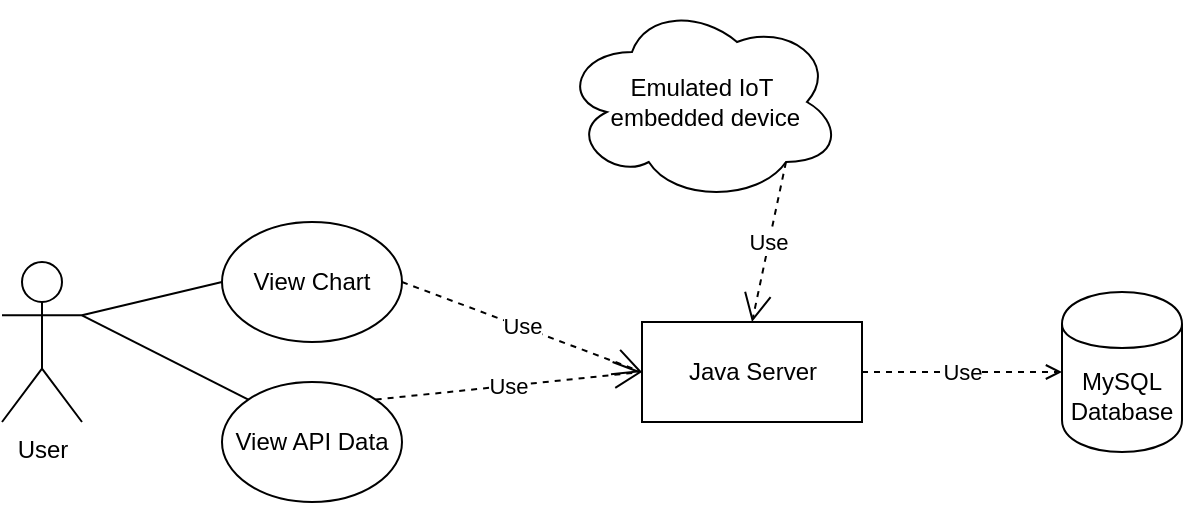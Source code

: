 <mxfile version="14.1.8" type="device"><diagram id="h9d1K8KZQ2oZ66GWg9EP" name="Page-1"><mxGraphModel dx="912" dy="1623" grid="1" gridSize="10" guides="1" tooltips="1" connect="1" arrows="1" fold="1" page="1" pageScale="1" pageWidth="850" pageHeight="1100" math="0" shadow="0"><root><mxCell id="0"/><mxCell id="1" parent="0"/><mxCell id="l8HC6dEXw81fWUawIjFK-1" value="User" style="shape=umlActor;verticalLabelPosition=bottom;labelBackgroundColor=#ffffff;verticalAlign=top;html=1;outlineConnect=0;" parent="1" vertex="1"><mxGeometry x="110" y="120" width="40" height="80" as="geometry"/></mxCell><mxCell id="l8HC6dEXw81fWUawIjFK-2" value="View Chart" style="ellipse;whiteSpace=wrap;html=1;" parent="1" vertex="1"><mxGeometry x="220" y="100" width="90" height="60" as="geometry"/></mxCell><mxCell id="l8HC6dEXw81fWUawIjFK-3" value="View API Data" style="ellipse;whiteSpace=wrap;html=1;" parent="1" vertex="1"><mxGeometry x="220" y="180" width="90" height="60" as="geometry"/></mxCell><mxCell id="l8HC6dEXw81fWUawIjFK-4" value="" style="endArrow=none;html=1;entryX=1;entryY=0.333;entryDx=0;entryDy=0;entryPerimeter=0;exitX=0;exitY=0.5;exitDx=0;exitDy=0;" parent="1" source="l8HC6dEXw81fWUawIjFK-2" target="l8HC6dEXw81fWUawIjFK-1" edge="1"><mxGeometry width="50" height="50" relative="1" as="geometry"><mxPoint x="110" y="310" as="sourcePoint"/><mxPoint x="160" y="260" as="targetPoint"/></mxGeometry></mxCell><mxCell id="l8HC6dEXw81fWUawIjFK-5" value="" style="endArrow=none;html=1;exitX=0;exitY=0;exitDx=0;exitDy=0;entryX=1;entryY=0.333;entryDx=0;entryDy=0;entryPerimeter=0;" parent="1" source="l8HC6dEXw81fWUawIjFK-3" target="l8HC6dEXw81fWUawIjFK-1" edge="1"><mxGeometry width="50" height="50" relative="1" as="geometry"><mxPoint x="230" y="140" as="sourcePoint"/><mxPoint x="150" y="150" as="targetPoint"/></mxGeometry></mxCell><mxCell id="l8HC6dEXw81fWUawIjFK-8" value="Emulated IoT&lt;br&gt;&amp;nbsp;embedded device" style="ellipse;shape=cloud;whiteSpace=wrap;html=1;" parent="1" vertex="1"><mxGeometry x="390" y="-10" width="140" height="100" as="geometry"/></mxCell><mxCell id="l8HC6dEXw81fWUawIjFK-9" value="MySQL&lt;br&gt;Database" style="shape=cylinder;whiteSpace=wrap;html=1;boundedLbl=1;backgroundOutline=1;" parent="1" vertex="1"><mxGeometry x="640" y="135" width="60" height="80" as="geometry"/></mxCell><mxCell id="l8HC6dEXw81fWUawIjFK-10" value="Use" style="endArrow=open;endSize=12;dashed=1;html=1;exitX=1;exitY=0.5;exitDx=0;exitDy=0;entryX=0;entryY=0.5;entryDx=0;entryDy=0;" parent="1" source="l8HC6dEXw81fWUawIjFK-2" target="IqiNhxJyNbWwQumUPgor-1" edge="1"><mxGeometry width="160" relative="1" as="geometry"><mxPoint x="110" y="250" as="sourcePoint"/><mxPoint x="270" y="250" as="targetPoint"/></mxGeometry></mxCell><mxCell id="l8HC6dEXw81fWUawIjFK-11" value="Use" style="endArrow=open;endSize=12;dashed=1;html=1;entryX=0.5;entryY=0;entryDx=0;entryDy=0;exitX=0.8;exitY=0.8;exitDx=0;exitDy=0;exitPerimeter=0;" parent="1" source="l8HC6dEXw81fWUawIjFK-8" target="IqiNhxJyNbWwQumUPgor-1" edge="1"><mxGeometry width="160" relative="1" as="geometry"><mxPoint x="110" y="250" as="sourcePoint"/><mxPoint x="270" y="250" as="targetPoint"/></mxGeometry></mxCell><mxCell id="l8HC6dEXw81fWUawIjFK-12" value="Use" style="endArrow=open;endSize=12;dashed=1;html=1;entryX=0;entryY=0.5;entryDx=0;entryDy=0;exitX=1;exitY=0;exitDx=0;exitDy=0;" parent="1" source="l8HC6dEXw81fWUawIjFK-3" target="IqiNhxJyNbWwQumUPgor-1" edge="1"><mxGeometry width="160" relative="1" as="geometry"><mxPoint x="110" y="250" as="sourcePoint"/><mxPoint x="270" y="250" as="targetPoint"/></mxGeometry></mxCell><mxCell id="IqiNhxJyNbWwQumUPgor-2" value="Use" style="edgeStyle=orthogonalEdgeStyle;rounded=0;orthogonalLoop=1;jettySize=auto;html=1;entryX=0;entryY=0.5;entryDx=0;entryDy=0;dashed=1;endArrow=open;endFill=0;" parent="1" source="IqiNhxJyNbWwQumUPgor-1" target="l8HC6dEXw81fWUawIjFK-9" edge="1"><mxGeometry relative="1" as="geometry"/></mxCell><mxCell id="IqiNhxJyNbWwQumUPgor-1" value="Java Server" style="html=1;" parent="1" vertex="1"><mxGeometry x="430" y="150" width="110" height="50" as="geometry"/></mxCell></root></mxGraphModel></diagram></mxfile>